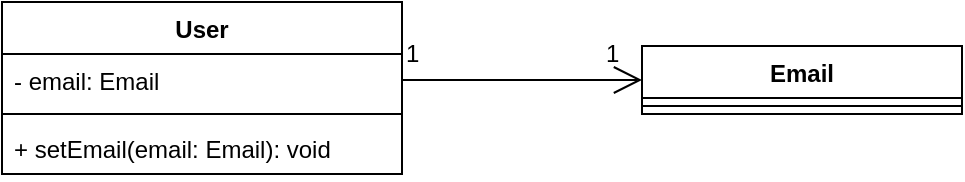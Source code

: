 <mxfile version="11.0.1" type="device"><diagram name="Page-1" id="929967ad-93f9-6ef4-fab6-5d389245f69c"><mxGraphModel dx="1422" dy="761" grid="1" gridSize="10" guides="1" tooltips="1" connect="1" arrows="1" fold="1" page="1" pageScale="1.5" pageWidth="1169" pageHeight="826" background="none" math="0" shadow="0"><root><mxCell id="0" style=";html=1;"/><mxCell id="1" style=";html=1;" parent="0"/><mxCell id="vqAmkvU0zLsqMv53i-C6-1" value="User" style="swimlane;fontStyle=1;align=center;verticalAlign=top;childLayout=stackLayout;horizontal=1;startSize=26;horizontalStack=0;resizeParent=1;resizeParentMax=0;resizeLast=0;collapsible=1;marginBottom=0;" parent="1" vertex="1"><mxGeometry x="20" y="20" width="200" height="86" as="geometry"/></mxCell><mxCell id="vqAmkvU0zLsqMv53i-C6-2" value="- email: Email" style="text;strokeColor=none;fillColor=none;align=left;verticalAlign=top;spacingLeft=4;spacingRight=4;overflow=hidden;rotatable=0;points=[[0,0.5],[1,0.5]];portConstraint=eastwest;" parent="vqAmkvU0zLsqMv53i-C6-1" vertex="1"><mxGeometry y="26" width="200" height="26" as="geometry"/></mxCell><mxCell id="vqAmkvU0zLsqMv53i-C6-3" value="" style="line;strokeWidth=1;fillColor=none;align=left;verticalAlign=middle;spacingTop=-1;spacingLeft=3;spacingRight=3;rotatable=0;labelPosition=right;points=[];portConstraint=eastwest;" parent="vqAmkvU0zLsqMv53i-C6-1" vertex="1"><mxGeometry y="52" width="200" height="8" as="geometry"/></mxCell><mxCell id="vqAmkvU0zLsqMv53i-C6-4" value="+ setEmail(email: Email): void" style="text;strokeColor=none;fillColor=none;align=left;verticalAlign=top;spacingLeft=4;spacingRight=4;overflow=hidden;rotatable=0;points=[[0,0.5],[1,0.5]];portConstraint=eastwest;" parent="vqAmkvU0zLsqMv53i-C6-1" vertex="1"><mxGeometry y="60" width="200" height="26" as="geometry"/></mxCell><mxCell id="vqAmkvU0zLsqMv53i-C6-5" value="Email" style="swimlane;fontStyle=1;align=center;verticalAlign=top;childLayout=stackLayout;horizontal=1;startSize=26;horizontalStack=0;resizeParent=1;resizeParentMax=0;resizeLast=0;collapsible=1;marginBottom=0;" parent="1" vertex="1"><mxGeometry x="340" y="42" width="160" height="34" as="geometry"/></mxCell><mxCell id="vqAmkvU0zLsqMv53i-C6-7" value="" style="line;strokeWidth=1;fillColor=none;align=left;verticalAlign=middle;spacingTop=-1;spacingLeft=3;spacingRight=3;rotatable=0;labelPosition=right;points=[];portConstraint=eastwest;" parent="vqAmkvU0zLsqMv53i-C6-5" vertex="1"><mxGeometry y="26" width="160" height="8" as="geometry"/></mxCell><mxCell id="vqAmkvU0zLsqMv53i-C6-9" value="" style="endArrow=open;endFill=1;endSize=12;html=1;exitX=1;exitY=0.5;exitDx=0;exitDy=0;entryX=0;entryY=0.5;entryDx=0;entryDy=0;" parent="1" source="vqAmkvU0zLsqMv53i-C6-2" target="vqAmkvU0zLsqMv53i-C6-5" edge="1"><mxGeometry width="160" relative="1" as="geometry"><mxPoint x="237" y="130" as="sourcePoint"/><mxPoint x="397" y="130" as="targetPoint"/></mxGeometry></mxCell><mxCell id="vqAmkvU0zLsqMv53i-C6-10" value="1" style="text;html=1;resizable=0;points=[];autosize=1;align=left;verticalAlign=top;spacingTop=-4;" parent="1" vertex="1"><mxGeometry x="220" y="36" width="20" height="20" as="geometry"/></mxCell><mxCell id="vqAmkvU0zLsqMv53i-C6-12" value="1" style="text;html=1;resizable=0;points=[];autosize=1;align=left;verticalAlign=top;spacingTop=-4;" parent="1" vertex="1"><mxGeometry x="320" y="36" width="20" height="20" as="geometry"/></mxCell></root></mxGraphModel></diagram></mxfile>